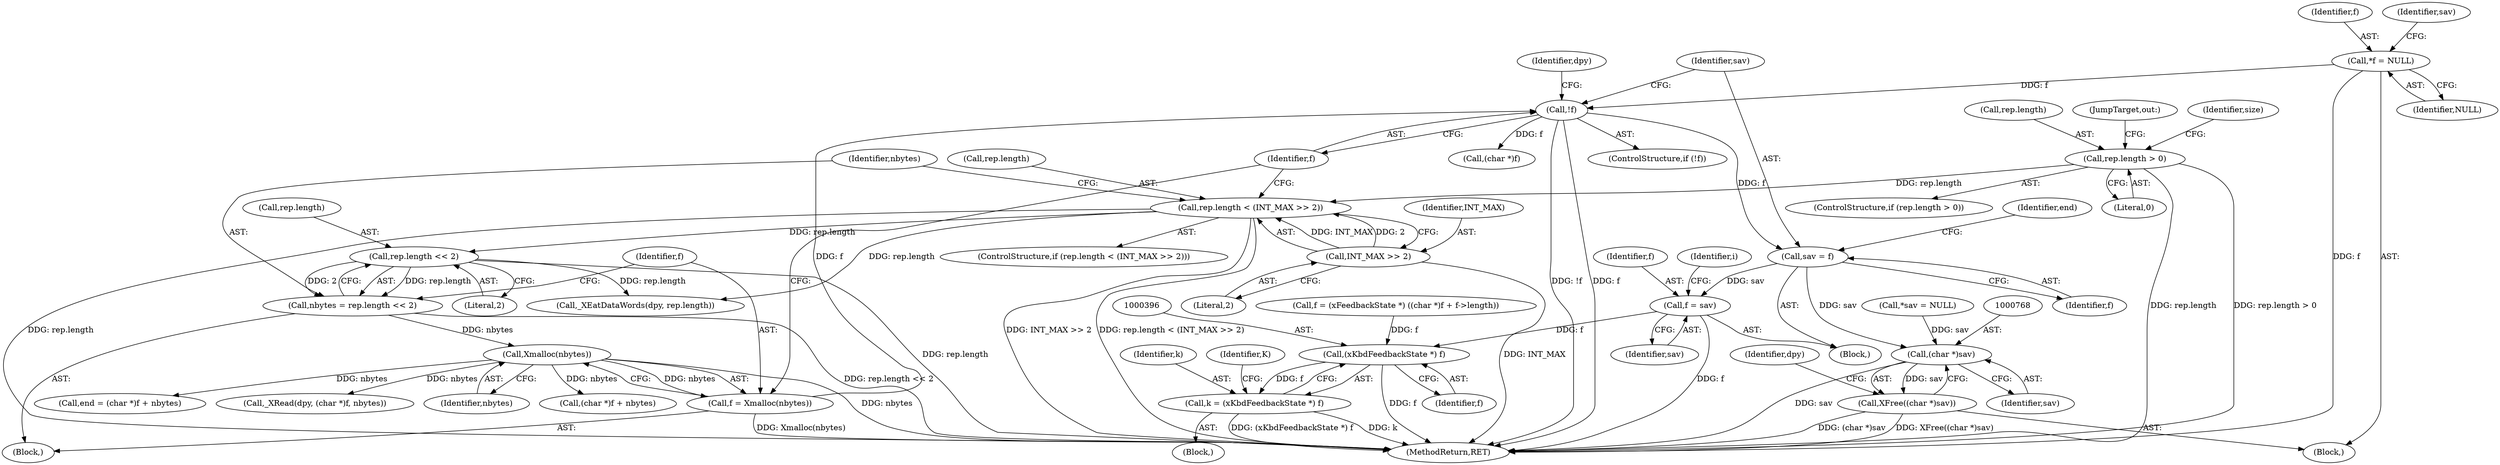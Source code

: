 digraph "0_libXi_19a9cd607de73947fcfb104682f203ffe4e1f4e5_1@pointer" {
"1000229" [label="(Call,sav = f)"];
"1000219" [label="(Call,!f)"];
"1000114" [label="(Call,*f = NULL)"];
"1000214" [label="(Call,f = Xmalloc(nbytes))"];
"1000216" [label="(Call,Xmalloc(nbytes))"];
"1000207" [label="(Call,nbytes = rep.length << 2)"];
"1000209" [label="(Call,rep.length << 2)"];
"1000199" [label="(Call,rep.length < (INT_MAX >> 2))"];
"1000180" [label="(Call,rep.length > 0)"];
"1000203" [label="(Call,INT_MAX >> 2)"];
"1000374" [label="(Call,f = sav)"];
"1000395" [label="(Call,(xKbdFeedbackState *) f)"];
"1000393" [label="(Call,k = (xKbdFeedbackState *) f)"];
"1000767" [label="(Call,(char *)sav)"];
"1000766" [label="(Call,XFree((char *)sav))"];
"1000116" [label="(Identifier,NULL)"];
"1000206" [label="(Block,)"];
"1000189" [label="(Identifier,size)"];
"1000184" [label="(Literal,0)"];
"1000767" [label="(Call,(char *)sav)"];
"1000395" [label="(Call,(xKbdFeedbackState *) f)"];
"1000220" [label="(Identifier,f)"];
"1000394" [label="(Identifier,k)"];
"1000219" [label="(Call,!f)"];
"1000204" [label="(Identifier,INT_MAX)"];
"1000199" [label="(Call,rep.length < (INT_MAX >> 2))"];
"1000179" [label="(ControlStructure,if (rep.length > 0))"];
"1000235" [label="(Call,(char *)f)"];
"1000775" [label="(MethodReturn,RET)"];
"1000223" [label="(Identifier,dpy)"];
"1000114" [label="(Call,*f = NULL)"];
"1000232" [label="(Call,end = (char *)f + nbytes)"];
"1000375" [label="(Identifier,f)"];
"1000115" [label="(Identifier,f)"];
"1000180" [label="(Call,rep.length > 0)"];
"1000743" [label="(Call,f = (xFeedbackState *) ((char *)f + f->length))"];
"1000205" [label="(Literal,2)"];
"1000119" [label="(Identifier,sav)"];
"1000769" [label="(Identifier,sav)"];
"1000213" [label="(Literal,2)"];
"1000207" [label="(Call,nbytes = rep.length << 2)"];
"1000766" [label="(Call,XFree((char *)sav))"];
"1000118" [label="(Call,*sav = NULL)"];
"1000379" [label="(Identifier,i)"];
"1000230" [label="(Identifier,sav)"];
"1000376" [label="(Identifier,sav)"];
"1000208" [label="(Identifier,nbytes)"];
"1000390" [label="(Block,)"];
"1000216" [label="(Call,Xmalloc(nbytes))"];
"1000200" [label="(Call,rep.length)"];
"1000231" [label="(Identifier,f)"];
"1000239" [label="(Call,_XRead(dpy, (char *)f, nbytes))"];
"1000217" [label="(Identifier,nbytes)"];
"1000222" [label="(Call,_XEatDataWords(dpy, rep.length))"];
"1000198" [label="(ControlStructure,if (rep.length < (INT_MAX >> 2)))"];
"1000210" [label="(Call,rep.length)"];
"1000218" [label="(ControlStructure,if (!f))"];
"1000185" [label="(Block,)"];
"1000214" [label="(Call,f = Xmalloc(nbytes))"];
"1000181" [label="(Call,rep.length)"];
"1000203" [label="(Call,INT_MAX >> 2)"];
"1000233" [label="(Identifier,end)"];
"1000234" [label="(Call,(char *)f + nbytes)"];
"1000209" [label="(Call,rep.length << 2)"];
"1000397" [label="(Identifier,f)"];
"1000771" [label="(Identifier,dpy)"];
"1000393" [label="(Call,k = (xKbdFeedbackState *) f)"];
"1000104" [label="(Block,)"];
"1000215" [label="(Identifier,f)"];
"1000399" [label="(Identifier,K)"];
"1000229" [label="(Call,sav = f)"];
"1000374" [label="(Call,f = sav)"];
"1000765" [label="(JumpTarget,out:)"];
"1000229" -> "1000185"  [label="AST: "];
"1000229" -> "1000231"  [label="CFG: "];
"1000230" -> "1000229"  [label="AST: "];
"1000231" -> "1000229"  [label="AST: "];
"1000233" -> "1000229"  [label="CFG: "];
"1000219" -> "1000229"  [label="DDG: f"];
"1000229" -> "1000374"  [label="DDG: sav"];
"1000229" -> "1000767"  [label="DDG: sav"];
"1000219" -> "1000218"  [label="AST: "];
"1000219" -> "1000220"  [label="CFG: "];
"1000220" -> "1000219"  [label="AST: "];
"1000223" -> "1000219"  [label="CFG: "];
"1000230" -> "1000219"  [label="CFG: "];
"1000219" -> "1000775"  [label="DDG: !f"];
"1000219" -> "1000775"  [label="DDG: f"];
"1000114" -> "1000219"  [label="DDG: f"];
"1000214" -> "1000219"  [label="DDG: f"];
"1000219" -> "1000235"  [label="DDG: f"];
"1000114" -> "1000104"  [label="AST: "];
"1000114" -> "1000116"  [label="CFG: "];
"1000115" -> "1000114"  [label="AST: "];
"1000116" -> "1000114"  [label="AST: "];
"1000119" -> "1000114"  [label="CFG: "];
"1000114" -> "1000775"  [label="DDG: f"];
"1000214" -> "1000206"  [label="AST: "];
"1000214" -> "1000216"  [label="CFG: "];
"1000215" -> "1000214"  [label="AST: "];
"1000216" -> "1000214"  [label="AST: "];
"1000220" -> "1000214"  [label="CFG: "];
"1000214" -> "1000775"  [label="DDG: Xmalloc(nbytes)"];
"1000216" -> "1000214"  [label="DDG: nbytes"];
"1000216" -> "1000217"  [label="CFG: "];
"1000217" -> "1000216"  [label="AST: "];
"1000216" -> "1000775"  [label="DDG: nbytes"];
"1000207" -> "1000216"  [label="DDG: nbytes"];
"1000216" -> "1000232"  [label="DDG: nbytes"];
"1000216" -> "1000234"  [label="DDG: nbytes"];
"1000216" -> "1000239"  [label="DDG: nbytes"];
"1000207" -> "1000206"  [label="AST: "];
"1000207" -> "1000209"  [label="CFG: "];
"1000208" -> "1000207"  [label="AST: "];
"1000209" -> "1000207"  [label="AST: "];
"1000215" -> "1000207"  [label="CFG: "];
"1000207" -> "1000775"  [label="DDG: rep.length << 2"];
"1000209" -> "1000207"  [label="DDG: rep.length"];
"1000209" -> "1000207"  [label="DDG: 2"];
"1000209" -> "1000213"  [label="CFG: "];
"1000210" -> "1000209"  [label="AST: "];
"1000213" -> "1000209"  [label="AST: "];
"1000209" -> "1000775"  [label="DDG: rep.length"];
"1000199" -> "1000209"  [label="DDG: rep.length"];
"1000209" -> "1000222"  [label="DDG: rep.length"];
"1000199" -> "1000198"  [label="AST: "];
"1000199" -> "1000203"  [label="CFG: "];
"1000200" -> "1000199"  [label="AST: "];
"1000203" -> "1000199"  [label="AST: "];
"1000208" -> "1000199"  [label="CFG: "];
"1000220" -> "1000199"  [label="CFG: "];
"1000199" -> "1000775"  [label="DDG: rep.length"];
"1000199" -> "1000775"  [label="DDG: INT_MAX >> 2"];
"1000199" -> "1000775"  [label="DDG: rep.length < (INT_MAX >> 2)"];
"1000180" -> "1000199"  [label="DDG: rep.length"];
"1000203" -> "1000199"  [label="DDG: INT_MAX"];
"1000203" -> "1000199"  [label="DDG: 2"];
"1000199" -> "1000222"  [label="DDG: rep.length"];
"1000180" -> "1000179"  [label="AST: "];
"1000180" -> "1000184"  [label="CFG: "];
"1000181" -> "1000180"  [label="AST: "];
"1000184" -> "1000180"  [label="AST: "];
"1000189" -> "1000180"  [label="CFG: "];
"1000765" -> "1000180"  [label="CFG: "];
"1000180" -> "1000775"  [label="DDG: rep.length"];
"1000180" -> "1000775"  [label="DDG: rep.length > 0"];
"1000203" -> "1000205"  [label="CFG: "];
"1000204" -> "1000203"  [label="AST: "];
"1000205" -> "1000203"  [label="AST: "];
"1000203" -> "1000775"  [label="DDG: INT_MAX"];
"1000374" -> "1000185"  [label="AST: "];
"1000374" -> "1000376"  [label="CFG: "];
"1000375" -> "1000374"  [label="AST: "];
"1000376" -> "1000374"  [label="AST: "];
"1000379" -> "1000374"  [label="CFG: "];
"1000374" -> "1000775"  [label="DDG: f"];
"1000374" -> "1000395"  [label="DDG: f"];
"1000395" -> "1000393"  [label="AST: "];
"1000395" -> "1000397"  [label="CFG: "];
"1000396" -> "1000395"  [label="AST: "];
"1000397" -> "1000395"  [label="AST: "];
"1000393" -> "1000395"  [label="CFG: "];
"1000395" -> "1000775"  [label="DDG: f"];
"1000395" -> "1000393"  [label="DDG: f"];
"1000743" -> "1000395"  [label="DDG: f"];
"1000393" -> "1000390"  [label="AST: "];
"1000394" -> "1000393"  [label="AST: "];
"1000399" -> "1000393"  [label="CFG: "];
"1000393" -> "1000775"  [label="DDG: k"];
"1000393" -> "1000775"  [label="DDG: (xKbdFeedbackState *) f"];
"1000767" -> "1000766"  [label="AST: "];
"1000767" -> "1000769"  [label="CFG: "];
"1000768" -> "1000767"  [label="AST: "];
"1000769" -> "1000767"  [label="AST: "];
"1000766" -> "1000767"  [label="CFG: "];
"1000767" -> "1000775"  [label="DDG: sav"];
"1000767" -> "1000766"  [label="DDG: sav"];
"1000118" -> "1000767"  [label="DDG: sav"];
"1000766" -> "1000104"  [label="AST: "];
"1000771" -> "1000766"  [label="CFG: "];
"1000766" -> "1000775"  [label="DDG: (char *)sav"];
"1000766" -> "1000775"  [label="DDG: XFree((char *)sav)"];
}
